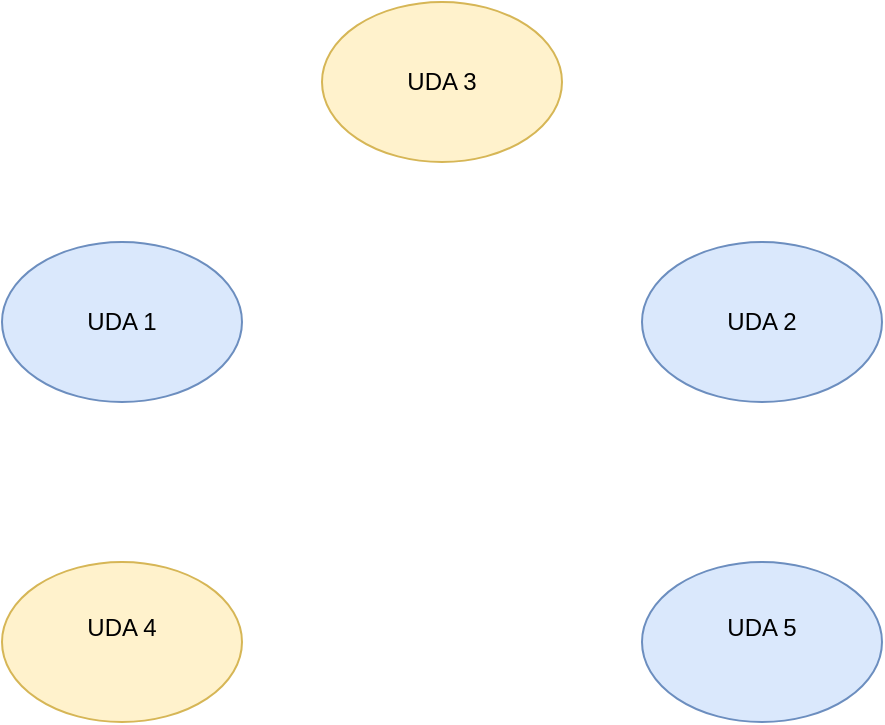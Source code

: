 <mxfile version="20.5.3" type="device"><diagram id="OMMxdmqclBYgfHRS7dyv" name="Página-1"><mxGraphModel dx="1035" dy="640" grid="1" gridSize="10" guides="1" tooltips="1" connect="1" arrows="1" fold="1" page="1" pageScale="1" pageWidth="827" pageHeight="1169" math="0" shadow="0"><root><mxCell id="0"/><mxCell id="1" parent="0"/><mxCell id="98UOGaNZ4qKDsFSPlf_i-1" value="UDA 1" style="ellipse;whiteSpace=wrap;fillColor=#dae8fc;strokeColor=#6c8ebf;" parent="1" vertex="1"><mxGeometry x="260" y="200" width="120" height="80" as="geometry"/></mxCell><mxCell id="98UOGaNZ4qKDsFSPlf_i-2" value="UDA 2" style="ellipse;whiteSpace=wrap;fillColor=#dae8fc;strokeColor=#6c8ebf;" parent="1" vertex="1"><mxGeometry x="580" y="200" width="120" height="80" as="geometry"/></mxCell><mxCell id="98UOGaNZ4qKDsFSPlf_i-3" value="UDA 3" style="ellipse;whiteSpace=wrap;fillColor=#fff2cc;strokeColor=#d6b656;" parent="1" vertex="1"><mxGeometry x="420" y="80" width="120" height="80" as="geometry"/></mxCell><mxCell id="98UOGaNZ4qKDsFSPlf_i-4" value="UDA 5&#xA;" style="ellipse;whiteSpace=wrap;fillColor=#dae8fc;strokeColor=#6c8ebf;" parent="1" vertex="1"><mxGeometry x="580" y="360" width="120" height="80" as="geometry"/></mxCell><mxCell id="98UOGaNZ4qKDsFSPlf_i-5" value="UDA 4&#xA;" style="ellipse;whiteSpace=wrap;fillColor=#fff2cc;strokeColor=#d6b656;" parent="1" vertex="1"><mxGeometry x="260" y="360" width="120" height="80" as="geometry"/></mxCell></root></mxGraphModel></diagram></mxfile>